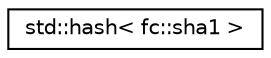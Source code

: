 digraph "Graphical Class Hierarchy"
{
  edge [fontname="Helvetica",fontsize="10",labelfontname="Helvetica",labelfontsize="10"];
  node [fontname="Helvetica",fontsize="10",shape=record];
  rankdir="LR";
  Node0 [label="std::hash\< fc::sha1 \>",height=0.2,width=0.4,color="black", fillcolor="white", style="filled",URL="$structstd_1_1hash_3_01fc_1_1sha1_01_4.html"];
}
